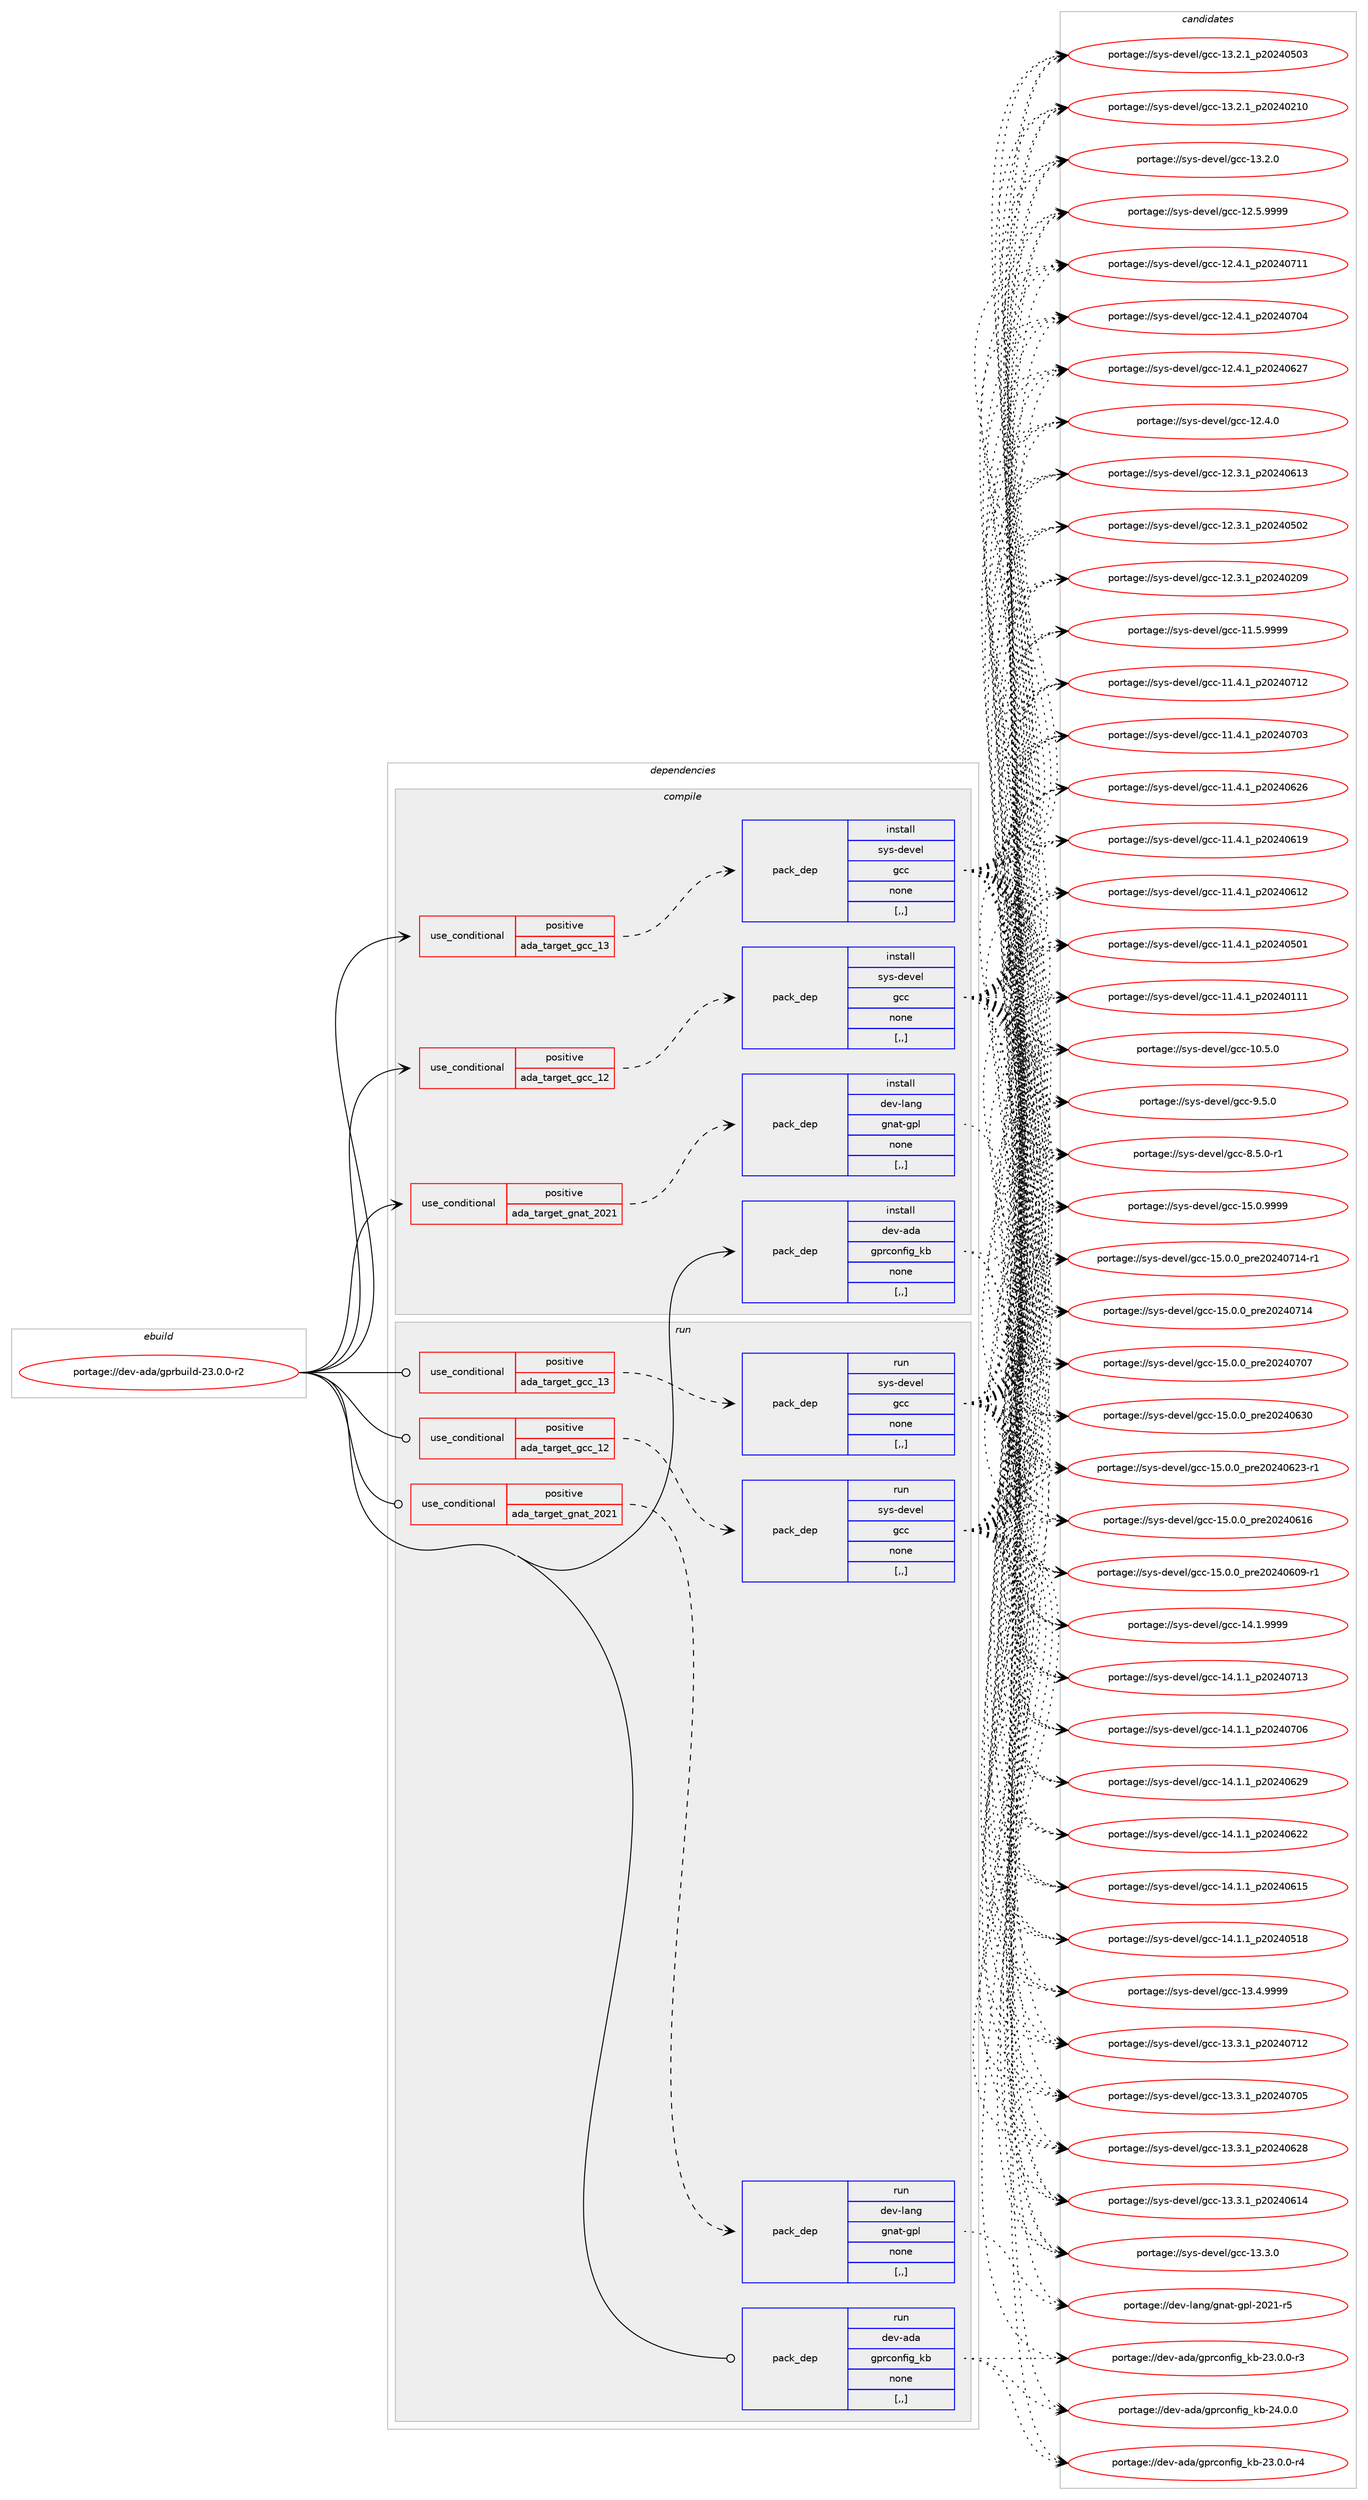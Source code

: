 digraph prolog {

# *************
# Graph options
# *************

newrank=true;
concentrate=true;
compound=true;
graph [rankdir=LR,fontname=Helvetica,fontsize=10,ranksep=1.5];#, ranksep=2.5, nodesep=0.2];
edge  [arrowhead=vee];
node  [fontname=Helvetica,fontsize=10];

# **********
# The ebuild
# **********

subgraph cluster_leftcol {
color=gray;
rank=same;
label=<<i>ebuild</i>>;
id [label="portage://dev-ada/gprbuild-23.0.0-r2", color=red, width=4, href="../dev-ada/gprbuild-23.0.0-r2.svg"];
}

# ****************
# The dependencies
# ****************

subgraph cluster_midcol {
color=gray;
label=<<i>dependencies</i>>;
subgraph cluster_compile {
fillcolor="#eeeeee";
style=filled;
label=<<i>compile</i>>;
subgraph cond16494 {
dependency63566 [label=<<TABLE BORDER="0" CELLBORDER="1" CELLSPACING="0" CELLPADDING="4"><TR><TD ROWSPAN="3" CELLPADDING="10">use_conditional</TD></TR><TR><TD>positive</TD></TR><TR><TD>ada_target_gcc_12</TD></TR></TABLE>>, shape=none, color=red];
subgraph pack46166 {
dependency63567 [label=<<TABLE BORDER="0" CELLBORDER="1" CELLSPACING="0" CELLPADDING="4" WIDTH="220"><TR><TD ROWSPAN="6" CELLPADDING="30">pack_dep</TD></TR><TR><TD WIDTH="110">install</TD></TR><TR><TD>sys-devel</TD></TR><TR><TD>gcc</TD></TR><TR><TD>none</TD></TR><TR><TD>[,,]</TD></TR></TABLE>>, shape=none, color=blue];
}
dependency63566:e -> dependency63567:w [weight=20,style="dashed",arrowhead="vee"];
}
id:e -> dependency63566:w [weight=20,style="solid",arrowhead="vee"];
subgraph cond16495 {
dependency63568 [label=<<TABLE BORDER="0" CELLBORDER="1" CELLSPACING="0" CELLPADDING="4"><TR><TD ROWSPAN="3" CELLPADDING="10">use_conditional</TD></TR><TR><TD>positive</TD></TR><TR><TD>ada_target_gcc_13</TD></TR></TABLE>>, shape=none, color=red];
subgraph pack46167 {
dependency63569 [label=<<TABLE BORDER="0" CELLBORDER="1" CELLSPACING="0" CELLPADDING="4" WIDTH="220"><TR><TD ROWSPAN="6" CELLPADDING="30">pack_dep</TD></TR><TR><TD WIDTH="110">install</TD></TR><TR><TD>sys-devel</TD></TR><TR><TD>gcc</TD></TR><TR><TD>none</TD></TR><TR><TD>[,,]</TD></TR></TABLE>>, shape=none, color=blue];
}
dependency63568:e -> dependency63569:w [weight=20,style="dashed",arrowhead="vee"];
}
id:e -> dependency63568:w [weight=20,style="solid",arrowhead="vee"];
subgraph cond16496 {
dependency63570 [label=<<TABLE BORDER="0" CELLBORDER="1" CELLSPACING="0" CELLPADDING="4"><TR><TD ROWSPAN="3" CELLPADDING="10">use_conditional</TD></TR><TR><TD>positive</TD></TR><TR><TD>ada_target_gnat_2021</TD></TR></TABLE>>, shape=none, color=red];
subgraph pack46168 {
dependency63571 [label=<<TABLE BORDER="0" CELLBORDER="1" CELLSPACING="0" CELLPADDING="4" WIDTH="220"><TR><TD ROWSPAN="6" CELLPADDING="30">pack_dep</TD></TR><TR><TD WIDTH="110">install</TD></TR><TR><TD>dev-lang</TD></TR><TR><TD>gnat-gpl</TD></TR><TR><TD>none</TD></TR><TR><TD>[,,]</TD></TR></TABLE>>, shape=none, color=blue];
}
dependency63570:e -> dependency63571:w [weight=20,style="dashed",arrowhead="vee"];
}
id:e -> dependency63570:w [weight=20,style="solid",arrowhead="vee"];
subgraph pack46169 {
dependency63572 [label=<<TABLE BORDER="0" CELLBORDER="1" CELLSPACING="0" CELLPADDING="4" WIDTH="220"><TR><TD ROWSPAN="6" CELLPADDING="30">pack_dep</TD></TR><TR><TD WIDTH="110">install</TD></TR><TR><TD>dev-ada</TD></TR><TR><TD>gprconfig_kb</TD></TR><TR><TD>none</TD></TR><TR><TD>[,,]</TD></TR></TABLE>>, shape=none, color=blue];
}
id:e -> dependency63572:w [weight=20,style="solid",arrowhead="vee"];
}
subgraph cluster_compileandrun {
fillcolor="#eeeeee";
style=filled;
label=<<i>compile and run</i>>;
}
subgraph cluster_run {
fillcolor="#eeeeee";
style=filled;
label=<<i>run</i>>;
subgraph cond16497 {
dependency63573 [label=<<TABLE BORDER="0" CELLBORDER="1" CELLSPACING="0" CELLPADDING="4"><TR><TD ROWSPAN="3" CELLPADDING="10">use_conditional</TD></TR><TR><TD>positive</TD></TR><TR><TD>ada_target_gcc_12</TD></TR></TABLE>>, shape=none, color=red];
subgraph pack46170 {
dependency63574 [label=<<TABLE BORDER="0" CELLBORDER="1" CELLSPACING="0" CELLPADDING="4" WIDTH="220"><TR><TD ROWSPAN="6" CELLPADDING="30">pack_dep</TD></TR><TR><TD WIDTH="110">run</TD></TR><TR><TD>sys-devel</TD></TR><TR><TD>gcc</TD></TR><TR><TD>none</TD></TR><TR><TD>[,,]</TD></TR></TABLE>>, shape=none, color=blue];
}
dependency63573:e -> dependency63574:w [weight=20,style="dashed",arrowhead="vee"];
}
id:e -> dependency63573:w [weight=20,style="solid",arrowhead="odot"];
subgraph cond16498 {
dependency63575 [label=<<TABLE BORDER="0" CELLBORDER="1" CELLSPACING="0" CELLPADDING="4"><TR><TD ROWSPAN="3" CELLPADDING="10">use_conditional</TD></TR><TR><TD>positive</TD></TR><TR><TD>ada_target_gcc_13</TD></TR></TABLE>>, shape=none, color=red];
subgraph pack46171 {
dependency63576 [label=<<TABLE BORDER="0" CELLBORDER="1" CELLSPACING="0" CELLPADDING="4" WIDTH="220"><TR><TD ROWSPAN="6" CELLPADDING="30">pack_dep</TD></TR><TR><TD WIDTH="110">run</TD></TR><TR><TD>sys-devel</TD></TR><TR><TD>gcc</TD></TR><TR><TD>none</TD></TR><TR><TD>[,,]</TD></TR></TABLE>>, shape=none, color=blue];
}
dependency63575:e -> dependency63576:w [weight=20,style="dashed",arrowhead="vee"];
}
id:e -> dependency63575:w [weight=20,style="solid",arrowhead="odot"];
subgraph cond16499 {
dependency63577 [label=<<TABLE BORDER="0" CELLBORDER="1" CELLSPACING="0" CELLPADDING="4"><TR><TD ROWSPAN="3" CELLPADDING="10">use_conditional</TD></TR><TR><TD>positive</TD></TR><TR><TD>ada_target_gnat_2021</TD></TR></TABLE>>, shape=none, color=red];
subgraph pack46172 {
dependency63578 [label=<<TABLE BORDER="0" CELLBORDER="1" CELLSPACING="0" CELLPADDING="4" WIDTH="220"><TR><TD ROWSPAN="6" CELLPADDING="30">pack_dep</TD></TR><TR><TD WIDTH="110">run</TD></TR><TR><TD>dev-lang</TD></TR><TR><TD>gnat-gpl</TD></TR><TR><TD>none</TD></TR><TR><TD>[,,]</TD></TR></TABLE>>, shape=none, color=blue];
}
dependency63577:e -> dependency63578:w [weight=20,style="dashed",arrowhead="vee"];
}
id:e -> dependency63577:w [weight=20,style="solid",arrowhead="odot"];
subgraph pack46173 {
dependency63579 [label=<<TABLE BORDER="0" CELLBORDER="1" CELLSPACING="0" CELLPADDING="4" WIDTH="220"><TR><TD ROWSPAN="6" CELLPADDING="30">pack_dep</TD></TR><TR><TD WIDTH="110">run</TD></TR><TR><TD>dev-ada</TD></TR><TR><TD>gprconfig_kb</TD></TR><TR><TD>none</TD></TR><TR><TD>[,,]</TD></TR></TABLE>>, shape=none, color=blue];
}
id:e -> dependency63579:w [weight=20,style="solid",arrowhead="odot"];
}
}

# **************
# The candidates
# **************

subgraph cluster_choices {
rank=same;
color=gray;
label=<<i>candidates</i>>;

subgraph choice46166 {
color=black;
nodesep=1;
choice1151211154510010111810110847103999945495346484657575757 [label="portage://sys-devel/gcc-15.0.9999", color=red, width=4,href="../sys-devel/gcc-15.0.9999.svg"];
choice11512111545100101118101108471039999454953464846489511211410150485052485549524511449 [label="portage://sys-devel/gcc-15.0.0_pre20240714-r1", color=red, width=4,href="../sys-devel/gcc-15.0.0_pre20240714-r1.svg"];
choice1151211154510010111810110847103999945495346484648951121141015048505248554952 [label="portage://sys-devel/gcc-15.0.0_pre20240714", color=red, width=4,href="../sys-devel/gcc-15.0.0_pre20240714.svg"];
choice1151211154510010111810110847103999945495346484648951121141015048505248554855 [label="portage://sys-devel/gcc-15.0.0_pre20240707", color=red, width=4,href="../sys-devel/gcc-15.0.0_pre20240707.svg"];
choice1151211154510010111810110847103999945495346484648951121141015048505248545148 [label="portage://sys-devel/gcc-15.0.0_pre20240630", color=red, width=4,href="../sys-devel/gcc-15.0.0_pre20240630.svg"];
choice11512111545100101118101108471039999454953464846489511211410150485052485450514511449 [label="portage://sys-devel/gcc-15.0.0_pre20240623-r1", color=red, width=4,href="../sys-devel/gcc-15.0.0_pre20240623-r1.svg"];
choice1151211154510010111810110847103999945495346484648951121141015048505248544954 [label="portage://sys-devel/gcc-15.0.0_pre20240616", color=red, width=4,href="../sys-devel/gcc-15.0.0_pre20240616.svg"];
choice11512111545100101118101108471039999454953464846489511211410150485052485448574511449 [label="portage://sys-devel/gcc-15.0.0_pre20240609-r1", color=red, width=4,href="../sys-devel/gcc-15.0.0_pre20240609-r1.svg"];
choice1151211154510010111810110847103999945495246494657575757 [label="portage://sys-devel/gcc-14.1.9999", color=red, width=4,href="../sys-devel/gcc-14.1.9999.svg"];
choice1151211154510010111810110847103999945495246494649951125048505248554951 [label="portage://sys-devel/gcc-14.1.1_p20240713", color=red, width=4,href="../sys-devel/gcc-14.1.1_p20240713.svg"];
choice1151211154510010111810110847103999945495246494649951125048505248554854 [label="portage://sys-devel/gcc-14.1.1_p20240706", color=red, width=4,href="../sys-devel/gcc-14.1.1_p20240706.svg"];
choice1151211154510010111810110847103999945495246494649951125048505248545057 [label="portage://sys-devel/gcc-14.1.1_p20240629", color=red, width=4,href="../sys-devel/gcc-14.1.1_p20240629.svg"];
choice1151211154510010111810110847103999945495246494649951125048505248545050 [label="portage://sys-devel/gcc-14.1.1_p20240622", color=red, width=4,href="../sys-devel/gcc-14.1.1_p20240622.svg"];
choice1151211154510010111810110847103999945495246494649951125048505248544953 [label="portage://sys-devel/gcc-14.1.1_p20240615", color=red, width=4,href="../sys-devel/gcc-14.1.1_p20240615.svg"];
choice1151211154510010111810110847103999945495246494649951125048505248534956 [label="portage://sys-devel/gcc-14.1.1_p20240518", color=red, width=4,href="../sys-devel/gcc-14.1.1_p20240518.svg"];
choice1151211154510010111810110847103999945495146524657575757 [label="portage://sys-devel/gcc-13.4.9999", color=red, width=4,href="../sys-devel/gcc-13.4.9999.svg"];
choice1151211154510010111810110847103999945495146514649951125048505248554950 [label="portage://sys-devel/gcc-13.3.1_p20240712", color=red, width=4,href="../sys-devel/gcc-13.3.1_p20240712.svg"];
choice1151211154510010111810110847103999945495146514649951125048505248554853 [label="portage://sys-devel/gcc-13.3.1_p20240705", color=red, width=4,href="../sys-devel/gcc-13.3.1_p20240705.svg"];
choice1151211154510010111810110847103999945495146514649951125048505248545056 [label="portage://sys-devel/gcc-13.3.1_p20240628", color=red, width=4,href="../sys-devel/gcc-13.3.1_p20240628.svg"];
choice1151211154510010111810110847103999945495146514649951125048505248544952 [label="portage://sys-devel/gcc-13.3.1_p20240614", color=red, width=4,href="../sys-devel/gcc-13.3.1_p20240614.svg"];
choice1151211154510010111810110847103999945495146514648 [label="portage://sys-devel/gcc-13.3.0", color=red, width=4,href="../sys-devel/gcc-13.3.0.svg"];
choice1151211154510010111810110847103999945495146504649951125048505248534851 [label="portage://sys-devel/gcc-13.2.1_p20240503", color=red, width=4,href="../sys-devel/gcc-13.2.1_p20240503.svg"];
choice1151211154510010111810110847103999945495146504649951125048505248504948 [label="portage://sys-devel/gcc-13.2.1_p20240210", color=red, width=4,href="../sys-devel/gcc-13.2.1_p20240210.svg"];
choice1151211154510010111810110847103999945495146504648 [label="portage://sys-devel/gcc-13.2.0", color=red, width=4,href="../sys-devel/gcc-13.2.0.svg"];
choice1151211154510010111810110847103999945495046534657575757 [label="portage://sys-devel/gcc-12.5.9999", color=red, width=4,href="../sys-devel/gcc-12.5.9999.svg"];
choice1151211154510010111810110847103999945495046524649951125048505248554949 [label="portage://sys-devel/gcc-12.4.1_p20240711", color=red, width=4,href="../sys-devel/gcc-12.4.1_p20240711.svg"];
choice1151211154510010111810110847103999945495046524649951125048505248554852 [label="portage://sys-devel/gcc-12.4.1_p20240704", color=red, width=4,href="../sys-devel/gcc-12.4.1_p20240704.svg"];
choice1151211154510010111810110847103999945495046524649951125048505248545055 [label="portage://sys-devel/gcc-12.4.1_p20240627", color=red, width=4,href="../sys-devel/gcc-12.4.1_p20240627.svg"];
choice1151211154510010111810110847103999945495046524648 [label="portage://sys-devel/gcc-12.4.0", color=red, width=4,href="../sys-devel/gcc-12.4.0.svg"];
choice1151211154510010111810110847103999945495046514649951125048505248544951 [label="portage://sys-devel/gcc-12.3.1_p20240613", color=red, width=4,href="../sys-devel/gcc-12.3.1_p20240613.svg"];
choice1151211154510010111810110847103999945495046514649951125048505248534850 [label="portage://sys-devel/gcc-12.3.1_p20240502", color=red, width=4,href="../sys-devel/gcc-12.3.1_p20240502.svg"];
choice1151211154510010111810110847103999945495046514649951125048505248504857 [label="portage://sys-devel/gcc-12.3.1_p20240209", color=red, width=4,href="../sys-devel/gcc-12.3.1_p20240209.svg"];
choice1151211154510010111810110847103999945494946534657575757 [label="portage://sys-devel/gcc-11.5.9999", color=red, width=4,href="../sys-devel/gcc-11.5.9999.svg"];
choice1151211154510010111810110847103999945494946524649951125048505248554950 [label="portage://sys-devel/gcc-11.4.1_p20240712", color=red, width=4,href="../sys-devel/gcc-11.4.1_p20240712.svg"];
choice1151211154510010111810110847103999945494946524649951125048505248554851 [label="portage://sys-devel/gcc-11.4.1_p20240703", color=red, width=4,href="../sys-devel/gcc-11.4.1_p20240703.svg"];
choice1151211154510010111810110847103999945494946524649951125048505248545054 [label="portage://sys-devel/gcc-11.4.1_p20240626", color=red, width=4,href="../sys-devel/gcc-11.4.1_p20240626.svg"];
choice1151211154510010111810110847103999945494946524649951125048505248544957 [label="portage://sys-devel/gcc-11.4.1_p20240619", color=red, width=4,href="../sys-devel/gcc-11.4.1_p20240619.svg"];
choice1151211154510010111810110847103999945494946524649951125048505248544950 [label="portage://sys-devel/gcc-11.4.1_p20240612", color=red, width=4,href="../sys-devel/gcc-11.4.1_p20240612.svg"];
choice1151211154510010111810110847103999945494946524649951125048505248534849 [label="portage://sys-devel/gcc-11.4.1_p20240501", color=red, width=4,href="../sys-devel/gcc-11.4.1_p20240501.svg"];
choice1151211154510010111810110847103999945494946524649951125048505248494949 [label="portage://sys-devel/gcc-11.4.1_p20240111", color=red, width=4,href="../sys-devel/gcc-11.4.1_p20240111.svg"];
choice1151211154510010111810110847103999945494846534648 [label="portage://sys-devel/gcc-10.5.0", color=red, width=4,href="../sys-devel/gcc-10.5.0.svg"];
choice11512111545100101118101108471039999455746534648 [label="portage://sys-devel/gcc-9.5.0", color=red, width=4,href="../sys-devel/gcc-9.5.0.svg"];
choice115121115451001011181011084710399994556465346484511449 [label="portage://sys-devel/gcc-8.5.0-r1", color=red, width=4,href="../sys-devel/gcc-8.5.0-r1.svg"];
dependency63567:e -> choice1151211154510010111810110847103999945495346484657575757:w [style=dotted,weight="100"];
dependency63567:e -> choice11512111545100101118101108471039999454953464846489511211410150485052485549524511449:w [style=dotted,weight="100"];
dependency63567:e -> choice1151211154510010111810110847103999945495346484648951121141015048505248554952:w [style=dotted,weight="100"];
dependency63567:e -> choice1151211154510010111810110847103999945495346484648951121141015048505248554855:w [style=dotted,weight="100"];
dependency63567:e -> choice1151211154510010111810110847103999945495346484648951121141015048505248545148:w [style=dotted,weight="100"];
dependency63567:e -> choice11512111545100101118101108471039999454953464846489511211410150485052485450514511449:w [style=dotted,weight="100"];
dependency63567:e -> choice1151211154510010111810110847103999945495346484648951121141015048505248544954:w [style=dotted,weight="100"];
dependency63567:e -> choice11512111545100101118101108471039999454953464846489511211410150485052485448574511449:w [style=dotted,weight="100"];
dependency63567:e -> choice1151211154510010111810110847103999945495246494657575757:w [style=dotted,weight="100"];
dependency63567:e -> choice1151211154510010111810110847103999945495246494649951125048505248554951:w [style=dotted,weight="100"];
dependency63567:e -> choice1151211154510010111810110847103999945495246494649951125048505248554854:w [style=dotted,weight="100"];
dependency63567:e -> choice1151211154510010111810110847103999945495246494649951125048505248545057:w [style=dotted,weight="100"];
dependency63567:e -> choice1151211154510010111810110847103999945495246494649951125048505248545050:w [style=dotted,weight="100"];
dependency63567:e -> choice1151211154510010111810110847103999945495246494649951125048505248544953:w [style=dotted,weight="100"];
dependency63567:e -> choice1151211154510010111810110847103999945495246494649951125048505248534956:w [style=dotted,weight="100"];
dependency63567:e -> choice1151211154510010111810110847103999945495146524657575757:w [style=dotted,weight="100"];
dependency63567:e -> choice1151211154510010111810110847103999945495146514649951125048505248554950:w [style=dotted,weight="100"];
dependency63567:e -> choice1151211154510010111810110847103999945495146514649951125048505248554853:w [style=dotted,weight="100"];
dependency63567:e -> choice1151211154510010111810110847103999945495146514649951125048505248545056:w [style=dotted,weight="100"];
dependency63567:e -> choice1151211154510010111810110847103999945495146514649951125048505248544952:w [style=dotted,weight="100"];
dependency63567:e -> choice1151211154510010111810110847103999945495146514648:w [style=dotted,weight="100"];
dependency63567:e -> choice1151211154510010111810110847103999945495146504649951125048505248534851:w [style=dotted,weight="100"];
dependency63567:e -> choice1151211154510010111810110847103999945495146504649951125048505248504948:w [style=dotted,weight="100"];
dependency63567:e -> choice1151211154510010111810110847103999945495146504648:w [style=dotted,weight="100"];
dependency63567:e -> choice1151211154510010111810110847103999945495046534657575757:w [style=dotted,weight="100"];
dependency63567:e -> choice1151211154510010111810110847103999945495046524649951125048505248554949:w [style=dotted,weight="100"];
dependency63567:e -> choice1151211154510010111810110847103999945495046524649951125048505248554852:w [style=dotted,weight="100"];
dependency63567:e -> choice1151211154510010111810110847103999945495046524649951125048505248545055:w [style=dotted,weight="100"];
dependency63567:e -> choice1151211154510010111810110847103999945495046524648:w [style=dotted,weight="100"];
dependency63567:e -> choice1151211154510010111810110847103999945495046514649951125048505248544951:w [style=dotted,weight="100"];
dependency63567:e -> choice1151211154510010111810110847103999945495046514649951125048505248534850:w [style=dotted,weight="100"];
dependency63567:e -> choice1151211154510010111810110847103999945495046514649951125048505248504857:w [style=dotted,weight="100"];
dependency63567:e -> choice1151211154510010111810110847103999945494946534657575757:w [style=dotted,weight="100"];
dependency63567:e -> choice1151211154510010111810110847103999945494946524649951125048505248554950:w [style=dotted,weight="100"];
dependency63567:e -> choice1151211154510010111810110847103999945494946524649951125048505248554851:w [style=dotted,weight="100"];
dependency63567:e -> choice1151211154510010111810110847103999945494946524649951125048505248545054:w [style=dotted,weight="100"];
dependency63567:e -> choice1151211154510010111810110847103999945494946524649951125048505248544957:w [style=dotted,weight="100"];
dependency63567:e -> choice1151211154510010111810110847103999945494946524649951125048505248544950:w [style=dotted,weight="100"];
dependency63567:e -> choice1151211154510010111810110847103999945494946524649951125048505248534849:w [style=dotted,weight="100"];
dependency63567:e -> choice1151211154510010111810110847103999945494946524649951125048505248494949:w [style=dotted,weight="100"];
dependency63567:e -> choice1151211154510010111810110847103999945494846534648:w [style=dotted,weight="100"];
dependency63567:e -> choice11512111545100101118101108471039999455746534648:w [style=dotted,weight="100"];
dependency63567:e -> choice115121115451001011181011084710399994556465346484511449:w [style=dotted,weight="100"];
}
subgraph choice46167 {
color=black;
nodesep=1;
choice1151211154510010111810110847103999945495346484657575757 [label="portage://sys-devel/gcc-15.0.9999", color=red, width=4,href="../sys-devel/gcc-15.0.9999.svg"];
choice11512111545100101118101108471039999454953464846489511211410150485052485549524511449 [label="portage://sys-devel/gcc-15.0.0_pre20240714-r1", color=red, width=4,href="../sys-devel/gcc-15.0.0_pre20240714-r1.svg"];
choice1151211154510010111810110847103999945495346484648951121141015048505248554952 [label="portage://sys-devel/gcc-15.0.0_pre20240714", color=red, width=4,href="../sys-devel/gcc-15.0.0_pre20240714.svg"];
choice1151211154510010111810110847103999945495346484648951121141015048505248554855 [label="portage://sys-devel/gcc-15.0.0_pre20240707", color=red, width=4,href="../sys-devel/gcc-15.0.0_pre20240707.svg"];
choice1151211154510010111810110847103999945495346484648951121141015048505248545148 [label="portage://sys-devel/gcc-15.0.0_pre20240630", color=red, width=4,href="../sys-devel/gcc-15.0.0_pre20240630.svg"];
choice11512111545100101118101108471039999454953464846489511211410150485052485450514511449 [label="portage://sys-devel/gcc-15.0.0_pre20240623-r1", color=red, width=4,href="../sys-devel/gcc-15.0.0_pre20240623-r1.svg"];
choice1151211154510010111810110847103999945495346484648951121141015048505248544954 [label="portage://sys-devel/gcc-15.0.0_pre20240616", color=red, width=4,href="../sys-devel/gcc-15.0.0_pre20240616.svg"];
choice11512111545100101118101108471039999454953464846489511211410150485052485448574511449 [label="portage://sys-devel/gcc-15.0.0_pre20240609-r1", color=red, width=4,href="../sys-devel/gcc-15.0.0_pre20240609-r1.svg"];
choice1151211154510010111810110847103999945495246494657575757 [label="portage://sys-devel/gcc-14.1.9999", color=red, width=4,href="../sys-devel/gcc-14.1.9999.svg"];
choice1151211154510010111810110847103999945495246494649951125048505248554951 [label="portage://sys-devel/gcc-14.1.1_p20240713", color=red, width=4,href="../sys-devel/gcc-14.1.1_p20240713.svg"];
choice1151211154510010111810110847103999945495246494649951125048505248554854 [label="portage://sys-devel/gcc-14.1.1_p20240706", color=red, width=4,href="../sys-devel/gcc-14.1.1_p20240706.svg"];
choice1151211154510010111810110847103999945495246494649951125048505248545057 [label="portage://sys-devel/gcc-14.1.1_p20240629", color=red, width=4,href="../sys-devel/gcc-14.1.1_p20240629.svg"];
choice1151211154510010111810110847103999945495246494649951125048505248545050 [label="portage://sys-devel/gcc-14.1.1_p20240622", color=red, width=4,href="../sys-devel/gcc-14.1.1_p20240622.svg"];
choice1151211154510010111810110847103999945495246494649951125048505248544953 [label="portage://sys-devel/gcc-14.1.1_p20240615", color=red, width=4,href="../sys-devel/gcc-14.1.1_p20240615.svg"];
choice1151211154510010111810110847103999945495246494649951125048505248534956 [label="portage://sys-devel/gcc-14.1.1_p20240518", color=red, width=4,href="../sys-devel/gcc-14.1.1_p20240518.svg"];
choice1151211154510010111810110847103999945495146524657575757 [label="portage://sys-devel/gcc-13.4.9999", color=red, width=4,href="../sys-devel/gcc-13.4.9999.svg"];
choice1151211154510010111810110847103999945495146514649951125048505248554950 [label="portage://sys-devel/gcc-13.3.1_p20240712", color=red, width=4,href="../sys-devel/gcc-13.3.1_p20240712.svg"];
choice1151211154510010111810110847103999945495146514649951125048505248554853 [label="portage://sys-devel/gcc-13.3.1_p20240705", color=red, width=4,href="../sys-devel/gcc-13.3.1_p20240705.svg"];
choice1151211154510010111810110847103999945495146514649951125048505248545056 [label="portage://sys-devel/gcc-13.3.1_p20240628", color=red, width=4,href="../sys-devel/gcc-13.3.1_p20240628.svg"];
choice1151211154510010111810110847103999945495146514649951125048505248544952 [label="portage://sys-devel/gcc-13.3.1_p20240614", color=red, width=4,href="../sys-devel/gcc-13.3.1_p20240614.svg"];
choice1151211154510010111810110847103999945495146514648 [label="portage://sys-devel/gcc-13.3.0", color=red, width=4,href="../sys-devel/gcc-13.3.0.svg"];
choice1151211154510010111810110847103999945495146504649951125048505248534851 [label="portage://sys-devel/gcc-13.2.1_p20240503", color=red, width=4,href="../sys-devel/gcc-13.2.1_p20240503.svg"];
choice1151211154510010111810110847103999945495146504649951125048505248504948 [label="portage://sys-devel/gcc-13.2.1_p20240210", color=red, width=4,href="../sys-devel/gcc-13.2.1_p20240210.svg"];
choice1151211154510010111810110847103999945495146504648 [label="portage://sys-devel/gcc-13.2.0", color=red, width=4,href="../sys-devel/gcc-13.2.0.svg"];
choice1151211154510010111810110847103999945495046534657575757 [label="portage://sys-devel/gcc-12.5.9999", color=red, width=4,href="../sys-devel/gcc-12.5.9999.svg"];
choice1151211154510010111810110847103999945495046524649951125048505248554949 [label="portage://sys-devel/gcc-12.4.1_p20240711", color=red, width=4,href="../sys-devel/gcc-12.4.1_p20240711.svg"];
choice1151211154510010111810110847103999945495046524649951125048505248554852 [label="portage://sys-devel/gcc-12.4.1_p20240704", color=red, width=4,href="../sys-devel/gcc-12.4.1_p20240704.svg"];
choice1151211154510010111810110847103999945495046524649951125048505248545055 [label="portage://sys-devel/gcc-12.4.1_p20240627", color=red, width=4,href="../sys-devel/gcc-12.4.1_p20240627.svg"];
choice1151211154510010111810110847103999945495046524648 [label="portage://sys-devel/gcc-12.4.0", color=red, width=4,href="../sys-devel/gcc-12.4.0.svg"];
choice1151211154510010111810110847103999945495046514649951125048505248544951 [label="portage://sys-devel/gcc-12.3.1_p20240613", color=red, width=4,href="../sys-devel/gcc-12.3.1_p20240613.svg"];
choice1151211154510010111810110847103999945495046514649951125048505248534850 [label="portage://sys-devel/gcc-12.3.1_p20240502", color=red, width=4,href="../sys-devel/gcc-12.3.1_p20240502.svg"];
choice1151211154510010111810110847103999945495046514649951125048505248504857 [label="portage://sys-devel/gcc-12.3.1_p20240209", color=red, width=4,href="../sys-devel/gcc-12.3.1_p20240209.svg"];
choice1151211154510010111810110847103999945494946534657575757 [label="portage://sys-devel/gcc-11.5.9999", color=red, width=4,href="../sys-devel/gcc-11.5.9999.svg"];
choice1151211154510010111810110847103999945494946524649951125048505248554950 [label="portage://sys-devel/gcc-11.4.1_p20240712", color=red, width=4,href="../sys-devel/gcc-11.4.1_p20240712.svg"];
choice1151211154510010111810110847103999945494946524649951125048505248554851 [label="portage://sys-devel/gcc-11.4.1_p20240703", color=red, width=4,href="../sys-devel/gcc-11.4.1_p20240703.svg"];
choice1151211154510010111810110847103999945494946524649951125048505248545054 [label="portage://sys-devel/gcc-11.4.1_p20240626", color=red, width=4,href="../sys-devel/gcc-11.4.1_p20240626.svg"];
choice1151211154510010111810110847103999945494946524649951125048505248544957 [label="portage://sys-devel/gcc-11.4.1_p20240619", color=red, width=4,href="../sys-devel/gcc-11.4.1_p20240619.svg"];
choice1151211154510010111810110847103999945494946524649951125048505248544950 [label="portage://sys-devel/gcc-11.4.1_p20240612", color=red, width=4,href="../sys-devel/gcc-11.4.1_p20240612.svg"];
choice1151211154510010111810110847103999945494946524649951125048505248534849 [label="portage://sys-devel/gcc-11.4.1_p20240501", color=red, width=4,href="../sys-devel/gcc-11.4.1_p20240501.svg"];
choice1151211154510010111810110847103999945494946524649951125048505248494949 [label="portage://sys-devel/gcc-11.4.1_p20240111", color=red, width=4,href="../sys-devel/gcc-11.4.1_p20240111.svg"];
choice1151211154510010111810110847103999945494846534648 [label="portage://sys-devel/gcc-10.5.0", color=red, width=4,href="../sys-devel/gcc-10.5.0.svg"];
choice11512111545100101118101108471039999455746534648 [label="portage://sys-devel/gcc-9.5.0", color=red, width=4,href="../sys-devel/gcc-9.5.0.svg"];
choice115121115451001011181011084710399994556465346484511449 [label="portage://sys-devel/gcc-8.5.0-r1", color=red, width=4,href="../sys-devel/gcc-8.5.0-r1.svg"];
dependency63569:e -> choice1151211154510010111810110847103999945495346484657575757:w [style=dotted,weight="100"];
dependency63569:e -> choice11512111545100101118101108471039999454953464846489511211410150485052485549524511449:w [style=dotted,weight="100"];
dependency63569:e -> choice1151211154510010111810110847103999945495346484648951121141015048505248554952:w [style=dotted,weight="100"];
dependency63569:e -> choice1151211154510010111810110847103999945495346484648951121141015048505248554855:w [style=dotted,weight="100"];
dependency63569:e -> choice1151211154510010111810110847103999945495346484648951121141015048505248545148:w [style=dotted,weight="100"];
dependency63569:e -> choice11512111545100101118101108471039999454953464846489511211410150485052485450514511449:w [style=dotted,weight="100"];
dependency63569:e -> choice1151211154510010111810110847103999945495346484648951121141015048505248544954:w [style=dotted,weight="100"];
dependency63569:e -> choice11512111545100101118101108471039999454953464846489511211410150485052485448574511449:w [style=dotted,weight="100"];
dependency63569:e -> choice1151211154510010111810110847103999945495246494657575757:w [style=dotted,weight="100"];
dependency63569:e -> choice1151211154510010111810110847103999945495246494649951125048505248554951:w [style=dotted,weight="100"];
dependency63569:e -> choice1151211154510010111810110847103999945495246494649951125048505248554854:w [style=dotted,weight="100"];
dependency63569:e -> choice1151211154510010111810110847103999945495246494649951125048505248545057:w [style=dotted,weight="100"];
dependency63569:e -> choice1151211154510010111810110847103999945495246494649951125048505248545050:w [style=dotted,weight="100"];
dependency63569:e -> choice1151211154510010111810110847103999945495246494649951125048505248544953:w [style=dotted,weight="100"];
dependency63569:e -> choice1151211154510010111810110847103999945495246494649951125048505248534956:w [style=dotted,weight="100"];
dependency63569:e -> choice1151211154510010111810110847103999945495146524657575757:w [style=dotted,weight="100"];
dependency63569:e -> choice1151211154510010111810110847103999945495146514649951125048505248554950:w [style=dotted,weight="100"];
dependency63569:e -> choice1151211154510010111810110847103999945495146514649951125048505248554853:w [style=dotted,weight="100"];
dependency63569:e -> choice1151211154510010111810110847103999945495146514649951125048505248545056:w [style=dotted,weight="100"];
dependency63569:e -> choice1151211154510010111810110847103999945495146514649951125048505248544952:w [style=dotted,weight="100"];
dependency63569:e -> choice1151211154510010111810110847103999945495146514648:w [style=dotted,weight="100"];
dependency63569:e -> choice1151211154510010111810110847103999945495146504649951125048505248534851:w [style=dotted,weight="100"];
dependency63569:e -> choice1151211154510010111810110847103999945495146504649951125048505248504948:w [style=dotted,weight="100"];
dependency63569:e -> choice1151211154510010111810110847103999945495146504648:w [style=dotted,weight="100"];
dependency63569:e -> choice1151211154510010111810110847103999945495046534657575757:w [style=dotted,weight="100"];
dependency63569:e -> choice1151211154510010111810110847103999945495046524649951125048505248554949:w [style=dotted,weight="100"];
dependency63569:e -> choice1151211154510010111810110847103999945495046524649951125048505248554852:w [style=dotted,weight="100"];
dependency63569:e -> choice1151211154510010111810110847103999945495046524649951125048505248545055:w [style=dotted,weight="100"];
dependency63569:e -> choice1151211154510010111810110847103999945495046524648:w [style=dotted,weight="100"];
dependency63569:e -> choice1151211154510010111810110847103999945495046514649951125048505248544951:w [style=dotted,weight="100"];
dependency63569:e -> choice1151211154510010111810110847103999945495046514649951125048505248534850:w [style=dotted,weight="100"];
dependency63569:e -> choice1151211154510010111810110847103999945495046514649951125048505248504857:w [style=dotted,weight="100"];
dependency63569:e -> choice1151211154510010111810110847103999945494946534657575757:w [style=dotted,weight="100"];
dependency63569:e -> choice1151211154510010111810110847103999945494946524649951125048505248554950:w [style=dotted,weight="100"];
dependency63569:e -> choice1151211154510010111810110847103999945494946524649951125048505248554851:w [style=dotted,weight="100"];
dependency63569:e -> choice1151211154510010111810110847103999945494946524649951125048505248545054:w [style=dotted,weight="100"];
dependency63569:e -> choice1151211154510010111810110847103999945494946524649951125048505248544957:w [style=dotted,weight="100"];
dependency63569:e -> choice1151211154510010111810110847103999945494946524649951125048505248544950:w [style=dotted,weight="100"];
dependency63569:e -> choice1151211154510010111810110847103999945494946524649951125048505248534849:w [style=dotted,weight="100"];
dependency63569:e -> choice1151211154510010111810110847103999945494946524649951125048505248494949:w [style=dotted,weight="100"];
dependency63569:e -> choice1151211154510010111810110847103999945494846534648:w [style=dotted,weight="100"];
dependency63569:e -> choice11512111545100101118101108471039999455746534648:w [style=dotted,weight="100"];
dependency63569:e -> choice115121115451001011181011084710399994556465346484511449:w [style=dotted,weight="100"];
}
subgraph choice46168 {
color=black;
nodesep=1;
choice100101118451089711010347103110971164510311210845504850494511453 [label="portage://dev-lang/gnat-gpl-2021-r5", color=red, width=4,href="../dev-lang/gnat-gpl-2021-r5.svg"];
dependency63571:e -> choice100101118451089711010347103110971164510311210845504850494511453:w [style=dotted,weight="100"];
}
subgraph choice46169 {
color=black;
nodesep=1;
choice1001011184597100974710311211499111110102105103951079845505246484648 [label="portage://dev-ada/gprconfig_kb-24.0.0", color=red, width=4,href="../dev-ada/gprconfig_kb-24.0.0.svg"];
choice10010111845971009747103112114991111101021051039510798455051464846484511452 [label="portage://dev-ada/gprconfig_kb-23.0.0-r4", color=red, width=4,href="../dev-ada/gprconfig_kb-23.0.0-r4.svg"];
choice10010111845971009747103112114991111101021051039510798455051464846484511451 [label="portage://dev-ada/gprconfig_kb-23.0.0-r3", color=red, width=4,href="../dev-ada/gprconfig_kb-23.0.0-r3.svg"];
dependency63572:e -> choice1001011184597100974710311211499111110102105103951079845505246484648:w [style=dotted,weight="100"];
dependency63572:e -> choice10010111845971009747103112114991111101021051039510798455051464846484511452:w [style=dotted,weight="100"];
dependency63572:e -> choice10010111845971009747103112114991111101021051039510798455051464846484511451:w [style=dotted,weight="100"];
}
subgraph choice46170 {
color=black;
nodesep=1;
choice1151211154510010111810110847103999945495346484657575757 [label="portage://sys-devel/gcc-15.0.9999", color=red, width=4,href="../sys-devel/gcc-15.0.9999.svg"];
choice11512111545100101118101108471039999454953464846489511211410150485052485549524511449 [label="portage://sys-devel/gcc-15.0.0_pre20240714-r1", color=red, width=4,href="../sys-devel/gcc-15.0.0_pre20240714-r1.svg"];
choice1151211154510010111810110847103999945495346484648951121141015048505248554952 [label="portage://sys-devel/gcc-15.0.0_pre20240714", color=red, width=4,href="../sys-devel/gcc-15.0.0_pre20240714.svg"];
choice1151211154510010111810110847103999945495346484648951121141015048505248554855 [label="portage://sys-devel/gcc-15.0.0_pre20240707", color=red, width=4,href="../sys-devel/gcc-15.0.0_pre20240707.svg"];
choice1151211154510010111810110847103999945495346484648951121141015048505248545148 [label="portage://sys-devel/gcc-15.0.0_pre20240630", color=red, width=4,href="../sys-devel/gcc-15.0.0_pre20240630.svg"];
choice11512111545100101118101108471039999454953464846489511211410150485052485450514511449 [label="portage://sys-devel/gcc-15.0.0_pre20240623-r1", color=red, width=4,href="../sys-devel/gcc-15.0.0_pre20240623-r1.svg"];
choice1151211154510010111810110847103999945495346484648951121141015048505248544954 [label="portage://sys-devel/gcc-15.0.0_pre20240616", color=red, width=4,href="../sys-devel/gcc-15.0.0_pre20240616.svg"];
choice11512111545100101118101108471039999454953464846489511211410150485052485448574511449 [label="portage://sys-devel/gcc-15.0.0_pre20240609-r1", color=red, width=4,href="../sys-devel/gcc-15.0.0_pre20240609-r1.svg"];
choice1151211154510010111810110847103999945495246494657575757 [label="portage://sys-devel/gcc-14.1.9999", color=red, width=4,href="../sys-devel/gcc-14.1.9999.svg"];
choice1151211154510010111810110847103999945495246494649951125048505248554951 [label="portage://sys-devel/gcc-14.1.1_p20240713", color=red, width=4,href="../sys-devel/gcc-14.1.1_p20240713.svg"];
choice1151211154510010111810110847103999945495246494649951125048505248554854 [label="portage://sys-devel/gcc-14.1.1_p20240706", color=red, width=4,href="../sys-devel/gcc-14.1.1_p20240706.svg"];
choice1151211154510010111810110847103999945495246494649951125048505248545057 [label="portage://sys-devel/gcc-14.1.1_p20240629", color=red, width=4,href="../sys-devel/gcc-14.1.1_p20240629.svg"];
choice1151211154510010111810110847103999945495246494649951125048505248545050 [label="portage://sys-devel/gcc-14.1.1_p20240622", color=red, width=4,href="../sys-devel/gcc-14.1.1_p20240622.svg"];
choice1151211154510010111810110847103999945495246494649951125048505248544953 [label="portage://sys-devel/gcc-14.1.1_p20240615", color=red, width=4,href="../sys-devel/gcc-14.1.1_p20240615.svg"];
choice1151211154510010111810110847103999945495246494649951125048505248534956 [label="portage://sys-devel/gcc-14.1.1_p20240518", color=red, width=4,href="../sys-devel/gcc-14.1.1_p20240518.svg"];
choice1151211154510010111810110847103999945495146524657575757 [label="portage://sys-devel/gcc-13.4.9999", color=red, width=4,href="../sys-devel/gcc-13.4.9999.svg"];
choice1151211154510010111810110847103999945495146514649951125048505248554950 [label="portage://sys-devel/gcc-13.3.1_p20240712", color=red, width=4,href="../sys-devel/gcc-13.3.1_p20240712.svg"];
choice1151211154510010111810110847103999945495146514649951125048505248554853 [label="portage://sys-devel/gcc-13.3.1_p20240705", color=red, width=4,href="../sys-devel/gcc-13.3.1_p20240705.svg"];
choice1151211154510010111810110847103999945495146514649951125048505248545056 [label="portage://sys-devel/gcc-13.3.1_p20240628", color=red, width=4,href="../sys-devel/gcc-13.3.1_p20240628.svg"];
choice1151211154510010111810110847103999945495146514649951125048505248544952 [label="portage://sys-devel/gcc-13.3.1_p20240614", color=red, width=4,href="../sys-devel/gcc-13.3.1_p20240614.svg"];
choice1151211154510010111810110847103999945495146514648 [label="portage://sys-devel/gcc-13.3.0", color=red, width=4,href="../sys-devel/gcc-13.3.0.svg"];
choice1151211154510010111810110847103999945495146504649951125048505248534851 [label="portage://sys-devel/gcc-13.2.1_p20240503", color=red, width=4,href="../sys-devel/gcc-13.2.1_p20240503.svg"];
choice1151211154510010111810110847103999945495146504649951125048505248504948 [label="portage://sys-devel/gcc-13.2.1_p20240210", color=red, width=4,href="../sys-devel/gcc-13.2.1_p20240210.svg"];
choice1151211154510010111810110847103999945495146504648 [label="portage://sys-devel/gcc-13.2.0", color=red, width=4,href="../sys-devel/gcc-13.2.0.svg"];
choice1151211154510010111810110847103999945495046534657575757 [label="portage://sys-devel/gcc-12.5.9999", color=red, width=4,href="../sys-devel/gcc-12.5.9999.svg"];
choice1151211154510010111810110847103999945495046524649951125048505248554949 [label="portage://sys-devel/gcc-12.4.1_p20240711", color=red, width=4,href="../sys-devel/gcc-12.4.1_p20240711.svg"];
choice1151211154510010111810110847103999945495046524649951125048505248554852 [label="portage://sys-devel/gcc-12.4.1_p20240704", color=red, width=4,href="../sys-devel/gcc-12.4.1_p20240704.svg"];
choice1151211154510010111810110847103999945495046524649951125048505248545055 [label="portage://sys-devel/gcc-12.4.1_p20240627", color=red, width=4,href="../sys-devel/gcc-12.4.1_p20240627.svg"];
choice1151211154510010111810110847103999945495046524648 [label="portage://sys-devel/gcc-12.4.0", color=red, width=4,href="../sys-devel/gcc-12.4.0.svg"];
choice1151211154510010111810110847103999945495046514649951125048505248544951 [label="portage://sys-devel/gcc-12.3.1_p20240613", color=red, width=4,href="../sys-devel/gcc-12.3.1_p20240613.svg"];
choice1151211154510010111810110847103999945495046514649951125048505248534850 [label="portage://sys-devel/gcc-12.3.1_p20240502", color=red, width=4,href="../sys-devel/gcc-12.3.1_p20240502.svg"];
choice1151211154510010111810110847103999945495046514649951125048505248504857 [label="portage://sys-devel/gcc-12.3.1_p20240209", color=red, width=4,href="../sys-devel/gcc-12.3.1_p20240209.svg"];
choice1151211154510010111810110847103999945494946534657575757 [label="portage://sys-devel/gcc-11.5.9999", color=red, width=4,href="../sys-devel/gcc-11.5.9999.svg"];
choice1151211154510010111810110847103999945494946524649951125048505248554950 [label="portage://sys-devel/gcc-11.4.1_p20240712", color=red, width=4,href="../sys-devel/gcc-11.4.1_p20240712.svg"];
choice1151211154510010111810110847103999945494946524649951125048505248554851 [label="portage://sys-devel/gcc-11.4.1_p20240703", color=red, width=4,href="../sys-devel/gcc-11.4.1_p20240703.svg"];
choice1151211154510010111810110847103999945494946524649951125048505248545054 [label="portage://sys-devel/gcc-11.4.1_p20240626", color=red, width=4,href="../sys-devel/gcc-11.4.1_p20240626.svg"];
choice1151211154510010111810110847103999945494946524649951125048505248544957 [label="portage://sys-devel/gcc-11.4.1_p20240619", color=red, width=4,href="../sys-devel/gcc-11.4.1_p20240619.svg"];
choice1151211154510010111810110847103999945494946524649951125048505248544950 [label="portage://sys-devel/gcc-11.4.1_p20240612", color=red, width=4,href="../sys-devel/gcc-11.4.1_p20240612.svg"];
choice1151211154510010111810110847103999945494946524649951125048505248534849 [label="portage://sys-devel/gcc-11.4.1_p20240501", color=red, width=4,href="../sys-devel/gcc-11.4.1_p20240501.svg"];
choice1151211154510010111810110847103999945494946524649951125048505248494949 [label="portage://sys-devel/gcc-11.4.1_p20240111", color=red, width=4,href="../sys-devel/gcc-11.4.1_p20240111.svg"];
choice1151211154510010111810110847103999945494846534648 [label="portage://sys-devel/gcc-10.5.0", color=red, width=4,href="../sys-devel/gcc-10.5.0.svg"];
choice11512111545100101118101108471039999455746534648 [label="portage://sys-devel/gcc-9.5.0", color=red, width=4,href="../sys-devel/gcc-9.5.0.svg"];
choice115121115451001011181011084710399994556465346484511449 [label="portage://sys-devel/gcc-8.5.0-r1", color=red, width=4,href="../sys-devel/gcc-8.5.0-r1.svg"];
dependency63574:e -> choice1151211154510010111810110847103999945495346484657575757:w [style=dotted,weight="100"];
dependency63574:e -> choice11512111545100101118101108471039999454953464846489511211410150485052485549524511449:w [style=dotted,weight="100"];
dependency63574:e -> choice1151211154510010111810110847103999945495346484648951121141015048505248554952:w [style=dotted,weight="100"];
dependency63574:e -> choice1151211154510010111810110847103999945495346484648951121141015048505248554855:w [style=dotted,weight="100"];
dependency63574:e -> choice1151211154510010111810110847103999945495346484648951121141015048505248545148:w [style=dotted,weight="100"];
dependency63574:e -> choice11512111545100101118101108471039999454953464846489511211410150485052485450514511449:w [style=dotted,weight="100"];
dependency63574:e -> choice1151211154510010111810110847103999945495346484648951121141015048505248544954:w [style=dotted,weight="100"];
dependency63574:e -> choice11512111545100101118101108471039999454953464846489511211410150485052485448574511449:w [style=dotted,weight="100"];
dependency63574:e -> choice1151211154510010111810110847103999945495246494657575757:w [style=dotted,weight="100"];
dependency63574:e -> choice1151211154510010111810110847103999945495246494649951125048505248554951:w [style=dotted,weight="100"];
dependency63574:e -> choice1151211154510010111810110847103999945495246494649951125048505248554854:w [style=dotted,weight="100"];
dependency63574:e -> choice1151211154510010111810110847103999945495246494649951125048505248545057:w [style=dotted,weight="100"];
dependency63574:e -> choice1151211154510010111810110847103999945495246494649951125048505248545050:w [style=dotted,weight="100"];
dependency63574:e -> choice1151211154510010111810110847103999945495246494649951125048505248544953:w [style=dotted,weight="100"];
dependency63574:e -> choice1151211154510010111810110847103999945495246494649951125048505248534956:w [style=dotted,weight="100"];
dependency63574:e -> choice1151211154510010111810110847103999945495146524657575757:w [style=dotted,weight="100"];
dependency63574:e -> choice1151211154510010111810110847103999945495146514649951125048505248554950:w [style=dotted,weight="100"];
dependency63574:e -> choice1151211154510010111810110847103999945495146514649951125048505248554853:w [style=dotted,weight="100"];
dependency63574:e -> choice1151211154510010111810110847103999945495146514649951125048505248545056:w [style=dotted,weight="100"];
dependency63574:e -> choice1151211154510010111810110847103999945495146514649951125048505248544952:w [style=dotted,weight="100"];
dependency63574:e -> choice1151211154510010111810110847103999945495146514648:w [style=dotted,weight="100"];
dependency63574:e -> choice1151211154510010111810110847103999945495146504649951125048505248534851:w [style=dotted,weight="100"];
dependency63574:e -> choice1151211154510010111810110847103999945495146504649951125048505248504948:w [style=dotted,weight="100"];
dependency63574:e -> choice1151211154510010111810110847103999945495146504648:w [style=dotted,weight="100"];
dependency63574:e -> choice1151211154510010111810110847103999945495046534657575757:w [style=dotted,weight="100"];
dependency63574:e -> choice1151211154510010111810110847103999945495046524649951125048505248554949:w [style=dotted,weight="100"];
dependency63574:e -> choice1151211154510010111810110847103999945495046524649951125048505248554852:w [style=dotted,weight="100"];
dependency63574:e -> choice1151211154510010111810110847103999945495046524649951125048505248545055:w [style=dotted,weight="100"];
dependency63574:e -> choice1151211154510010111810110847103999945495046524648:w [style=dotted,weight="100"];
dependency63574:e -> choice1151211154510010111810110847103999945495046514649951125048505248544951:w [style=dotted,weight="100"];
dependency63574:e -> choice1151211154510010111810110847103999945495046514649951125048505248534850:w [style=dotted,weight="100"];
dependency63574:e -> choice1151211154510010111810110847103999945495046514649951125048505248504857:w [style=dotted,weight="100"];
dependency63574:e -> choice1151211154510010111810110847103999945494946534657575757:w [style=dotted,weight="100"];
dependency63574:e -> choice1151211154510010111810110847103999945494946524649951125048505248554950:w [style=dotted,weight="100"];
dependency63574:e -> choice1151211154510010111810110847103999945494946524649951125048505248554851:w [style=dotted,weight="100"];
dependency63574:e -> choice1151211154510010111810110847103999945494946524649951125048505248545054:w [style=dotted,weight="100"];
dependency63574:e -> choice1151211154510010111810110847103999945494946524649951125048505248544957:w [style=dotted,weight="100"];
dependency63574:e -> choice1151211154510010111810110847103999945494946524649951125048505248544950:w [style=dotted,weight="100"];
dependency63574:e -> choice1151211154510010111810110847103999945494946524649951125048505248534849:w [style=dotted,weight="100"];
dependency63574:e -> choice1151211154510010111810110847103999945494946524649951125048505248494949:w [style=dotted,weight="100"];
dependency63574:e -> choice1151211154510010111810110847103999945494846534648:w [style=dotted,weight="100"];
dependency63574:e -> choice11512111545100101118101108471039999455746534648:w [style=dotted,weight="100"];
dependency63574:e -> choice115121115451001011181011084710399994556465346484511449:w [style=dotted,weight="100"];
}
subgraph choice46171 {
color=black;
nodesep=1;
choice1151211154510010111810110847103999945495346484657575757 [label="portage://sys-devel/gcc-15.0.9999", color=red, width=4,href="../sys-devel/gcc-15.0.9999.svg"];
choice11512111545100101118101108471039999454953464846489511211410150485052485549524511449 [label="portage://sys-devel/gcc-15.0.0_pre20240714-r1", color=red, width=4,href="../sys-devel/gcc-15.0.0_pre20240714-r1.svg"];
choice1151211154510010111810110847103999945495346484648951121141015048505248554952 [label="portage://sys-devel/gcc-15.0.0_pre20240714", color=red, width=4,href="../sys-devel/gcc-15.0.0_pre20240714.svg"];
choice1151211154510010111810110847103999945495346484648951121141015048505248554855 [label="portage://sys-devel/gcc-15.0.0_pre20240707", color=red, width=4,href="../sys-devel/gcc-15.0.0_pre20240707.svg"];
choice1151211154510010111810110847103999945495346484648951121141015048505248545148 [label="portage://sys-devel/gcc-15.0.0_pre20240630", color=red, width=4,href="../sys-devel/gcc-15.0.0_pre20240630.svg"];
choice11512111545100101118101108471039999454953464846489511211410150485052485450514511449 [label="portage://sys-devel/gcc-15.0.0_pre20240623-r1", color=red, width=4,href="../sys-devel/gcc-15.0.0_pre20240623-r1.svg"];
choice1151211154510010111810110847103999945495346484648951121141015048505248544954 [label="portage://sys-devel/gcc-15.0.0_pre20240616", color=red, width=4,href="../sys-devel/gcc-15.0.0_pre20240616.svg"];
choice11512111545100101118101108471039999454953464846489511211410150485052485448574511449 [label="portage://sys-devel/gcc-15.0.0_pre20240609-r1", color=red, width=4,href="../sys-devel/gcc-15.0.0_pre20240609-r1.svg"];
choice1151211154510010111810110847103999945495246494657575757 [label="portage://sys-devel/gcc-14.1.9999", color=red, width=4,href="../sys-devel/gcc-14.1.9999.svg"];
choice1151211154510010111810110847103999945495246494649951125048505248554951 [label="portage://sys-devel/gcc-14.1.1_p20240713", color=red, width=4,href="../sys-devel/gcc-14.1.1_p20240713.svg"];
choice1151211154510010111810110847103999945495246494649951125048505248554854 [label="portage://sys-devel/gcc-14.1.1_p20240706", color=red, width=4,href="../sys-devel/gcc-14.1.1_p20240706.svg"];
choice1151211154510010111810110847103999945495246494649951125048505248545057 [label="portage://sys-devel/gcc-14.1.1_p20240629", color=red, width=4,href="../sys-devel/gcc-14.1.1_p20240629.svg"];
choice1151211154510010111810110847103999945495246494649951125048505248545050 [label="portage://sys-devel/gcc-14.1.1_p20240622", color=red, width=4,href="../sys-devel/gcc-14.1.1_p20240622.svg"];
choice1151211154510010111810110847103999945495246494649951125048505248544953 [label="portage://sys-devel/gcc-14.1.1_p20240615", color=red, width=4,href="../sys-devel/gcc-14.1.1_p20240615.svg"];
choice1151211154510010111810110847103999945495246494649951125048505248534956 [label="portage://sys-devel/gcc-14.1.1_p20240518", color=red, width=4,href="../sys-devel/gcc-14.1.1_p20240518.svg"];
choice1151211154510010111810110847103999945495146524657575757 [label="portage://sys-devel/gcc-13.4.9999", color=red, width=4,href="../sys-devel/gcc-13.4.9999.svg"];
choice1151211154510010111810110847103999945495146514649951125048505248554950 [label="portage://sys-devel/gcc-13.3.1_p20240712", color=red, width=4,href="../sys-devel/gcc-13.3.1_p20240712.svg"];
choice1151211154510010111810110847103999945495146514649951125048505248554853 [label="portage://sys-devel/gcc-13.3.1_p20240705", color=red, width=4,href="../sys-devel/gcc-13.3.1_p20240705.svg"];
choice1151211154510010111810110847103999945495146514649951125048505248545056 [label="portage://sys-devel/gcc-13.3.1_p20240628", color=red, width=4,href="../sys-devel/gcc-13.3.1_p20240628.svg"];
choice1151211154510010111810110847103999945495146514649951125048505248544952 [label="portage://sys-devel/gcc-13.3.1_p20240614", color=red, width=4,href="../sys-devel/gcc-13.3.1_p20240614.svg"];
choice1151211154510010111810110847103999945495146514648 [label="portage://sys-devel/gcc-13.3.0", color=red, width=4,href="../sys-devel/gcc-13.3.0.svg"];
choice1151211154510010111810110847103999945495146504649951125048505248534851 [label="portage://sys-devel/gcc-13.2.1_p20240503", color=red, width=4,href="../sys-devel/gcc-13.2.1_p20240503.svg"];
choice1151211154510010111810110847103999945495146504649951125048505248504948 [label="portage://sys-devel/gcc-13.2.1_p20240210", color=red, width=4,href="../sys-devel/gcc-13.2.1_p20240210.svg"];
choice1151211154510010111810110847103999945495146504648 [label="portage://sys-devel/gcc-13.2.0", color=red, width=4,href="../sys-devel/gcc-13.2.0.svg"];
choice1151211154510010111810110847103999945495046534657575757 [label="portage://sys-devel/gcc-12.5.9999", color=red, width=4,href="../sys-devel/gcc-12.5.9999.svg"];
choice1151211154510010111810110847103999945495046524649951125048505248554949 [label="portage://sys-devel/gcc-12.4.1_p20240711", color=red, width=4,href="../sys-devel/gcc-12.4.1_p20240711.svg"];
choice1151211154510010111810110847103999945495046524649951125048505248554852 [label="portage://sys-devel/gcc-12.4.1_p20240704", color=red, width=4,href="../sys-devel/gcc-12.4.1_p20240704.svg"];
choice1151211154510010111810110847103999945495046524649951125048505248545055 [label="portage://sys-devel/gcc-12.4.1_p20240627", color=red, width=4,href="../sys-devel/gcc-12.4.1_p20240627.svg"];
choice1151211154510010111810110847103999945495046524648 [label="portage://sys-devel/gcc-12.4.0", color=red, width=4,href="../sys-devel/gcc-12.4.0.svg"];
choice1151211154510010111810110847103999945495046514649951125048505248544951 [label="portage://sys-devel/gcc-12.3.1_p20240613", color=red, width=4,href="../sys-devel/gcc-12.3.1_p20240613.svg"];
choice1151211154510010111810110847103999945495046514649951125048505248534850 [label="portage://sys-devel/gcc-12.3.1_p20240502", color=red, width=4,href="../sys-devel/gcc-12.3.1_p20240502.svg"];
choice1151211154510010111810110847103999945495046514649951125048505248504857 [label="portage://sys-devel/gcc-12.3.1_p20240209", color=red, width=4,href="../sys-devel/gcc-12.3.1_p20240209.svg"];
choice1151211154510010111810110847103999945494946534657575757 [label="portage://sys-devel/gcc-11.5.9999", color=red, width=4,href="../sys-devel/gcc-11.5.9999.svg"];
choice1151211154510010111810110847103999945494946524649951125048505248554950 [label="portage://sys-devel/gcc-11.4.1_p20240712", color=red, width=4,href="../sys-devel/gcc-11.4.1_p20240712.svg"];
choice1151211154510010111810110847103999945494946524649951125048505248554851 [label="portage://sys-devel/gcc-11.4.1_p20240703", color=red, width=4,href="../sys-devel/gcc-11.4.1_p20240703.svg"];
choice1151211154510010111810110847103999945494946524649951125048505248545054 [label="portage://sys-devel/gcc-11.4.1_p20240626", color=red, width=4,href="../sys-devel/gcc-11.4.1_p20240626.svg"];
choice1151211154510010111810110847103999945494946524649951125048505248544957 [label="portage://sys-devel/gcc-11.4.1_p20240619", color=red, width=4,href="../sys-devel/gcc-11.4.1_p20240619.svg"];
choice1151211154510010111810110847103999945494946524649951125048505248544950 [label="portage://sys-devel/gcc-11.4.1_p20240612", color=red, width=4,href="../sys-devel/gcc-11.4.1_p20240612.svg"];
choice1151211154510010111810110847103999945494946524649951125048505248534849 [label="portage://sys-devel/gcc-11.4.1_p20240501", color=red, width=4,href="../sys-devel/gcc-11.4.1_p20240501.svg"];
choice1151211154510010111810110847103999945494946524649951125048505248494949 [label="portage://sys-devel/gcc-11.4.1_p20240111", color=red, width=4,href="../sys-devel/gcc-11.4.1_p20240111.svg"];
choice1151211154510010111810110847103999945494846534648 [label="portage://sys-devel/gcc-10.5.0", color=red, width=4,href="../sys-devel/gcc-10.5.0.svg"];
choice11512111545100101118101108471039999455746534648 [label="portage://sys-devel/gcc-9.5.0", color=red, width=4,href="../sys-devel/gcc-9.5.0.svg"];
choice115121115451001011181011084710399994556465346484511449 [label="portage://sys-devel/gcc-8.5.0-r1", color=red, width=4,href="../sys-devel/gcc-8.5.0-r1.svg"];
dependency63576:e -> choice1151211154510010111810110847103999945495346484657575757:w [style=dotted,weight="100"];
dependency63576:e -> choice11512111545100101118101108471039999454953464846489511211410150485052485549524511449:w [style=dotted,weight="100"];
dependency63576:e -> choice1151211154510010111810110847103999945495346484648951121141015048505248554952:w [style=dotted,weight="100"];
dependency63576:e -> choice1151211154510010111810110847103999945495346484648951121141015048505248554855:w [style=dotted,weight="100"];
dependency63576:e -> choice1151211154510010111810110847103999945495346484648951121141015048505248545148:w [style=dotted,weight="100"];
dependency63576:e -> choice11512111545100101118101108471039999454953464846489511211410150485052485450514511449:w [style=dotted,weight="100"];
dependency63576:e -> choice1151211154510010111810110847103999945495346484648951121141015048505248544954:w [style=dotted,weight="100"];
dependency63576:e -> choice11512111545100101118101108471039999454953464846489511211410150485052485448574511449:w [style=dotted,weight="100"];
dependency63576:e -> choice1151211154510010111810110847103999945495246494657575757:w [style=dotted,weight="100"];
dependency63576:e -> choice1151211154510010111810110847103999945495246494649951125048505248554951:w [style=dotted,weight="100"];
dependency63576:e -> choice1151211154510010111810110847103999945495246494649951125048505248554854:w [style=dotted,weight="100"];
dependency63576:e -> choice1151211154510010111810110847103999945495246494649951125048505248545057:w [style=dotted,weight="100"];
dependency63576:e -> choice1151211154510010111810110847103999945495246494649951125048505248545050:w [style=dotted,weight="100"];
dependency63576:e -> choice1151211154510010111810110847103999945495246494649951125048505248544953:w [style=dotted,weight="100"];
dependency63576:e -> choice1151211154510010111810110847103999945495246494649951125048505248534956:w [style=dotted,weight="100"];
dependency63576:e -> choice1151211154510010111810110847103999945495146524657575757:w [style=dotted,weight="100"];
dependency63576:e -> choice1151211154510010111810110847103999945495146514649951125048505248554950:w [style=dotted,weight="100"];
dependency63576:e -> choice1151211154510010111810110847103999945495146514649951125048505248554853:w [style=dotted,weight="100"];
dependency63576:e -> choice1151211154510010111810110847103999945495146514649951125048505248545056:w [style=dotted,weight="100"];
dependency63576:e -> choice1151211154510010111810110847103999945495146514649951125048505248544952:w [style=dotted,weight="100"];
dependency63576:e -> choice1151211154510010111810110847103999945495146514648:w [style=dotted,weight="100"];
dependency63576:e -> choice1151211154510010111810110847103999945495146504649951125048505248534851:w [style=dotted,weight="100"];
dependency63576:e -> choice1151211154510010111810110847103999945495146504649951125048505248504948:w [style=dotted,weight="100"];
dependency63576:e -> choice1151211154510010111810110847103999945495146504648:w [style=dotted,weight="100"];
dependency63576:e -> choice1151211154510010111810110847103999945495046534657575757:w [style=dotted,weight="100"];
dependency63576:e -> choice1151211154510010111810110847103999945495046524649951125048505248554949:w [style=dotted,weight="100"];
dependency63576:e -> choice1151211154510010111810110847103999945495046524649951125048505248554852:w [style=dotted,weight="100"];
dependency63576:e -> choice1151211154510010111810110847103999945495046524649951125048505248545055:w [style=dotted,weight="100"];
dependency63576:e -> choice1151211154510010111810110847103999945495046524648:w [style=dotted,weight="100"];
dependency63576:e -> choice1151211154510010111810110847103999945495046514649951125048505248544951:w [style=dotted,weight="100"];
dependency63576:e -> choice1151211154510010111810110847103999945495046514649951125048505248534850:w [style=dotted,weight="100"];
dependency63576:e -> choice1151211154510010111810110847103999945495046514649951125048505248504857:w [style=dotted,weight="100"];
dependency63576:e -> choice1151211154510010111810110847103999945494946534657575757:w [style=dotted,weight="100"];
dependency63576:e -> choice1151211154510010111810110847103999945494946524649951125048505248554950:w [style=dotted,weight="100"];
dependency63576:e -> choice1151211154510010111810110847103999945494946524649951125048505248554851:w [style=dotted,weight="100"];
dependency63576:e -> choice1151211154510010111810110847103999945494946524649951125048505248545054:w [style=dotted,weight="100"];
dependency63576:e -> choice1151211154510010111810110847103999945494946524649951125048505248544957:w [style=dotted,weight="100"];
dependency63576:e -> choice1151211154510010111810110847103999945494946524649951125048505248544950:w [style=dotted,weight="100"];
dependency63576:e -> choice1151211154510010111810110847103999945494946524649951125048505248534849:w [style=dotted,weight="100"];
dependency63576:e -> choice1151211154510010111810110847103999945494946524649951125048505248494949:w [style=dotted,weight="100"];
dependency63576:e -> choice1151211154510010111810110847103999945494846534648:w [style=dotted,weight="100"];
dependency63576:e -> choice11512111545100101118101108471039999455746534648:w [style=dotted,weight="100"];
dependency63576:e -> choice115121115451001011181011084710399994556465346484511449:w [style=dotted,weight="100"];
}
subgraph choice46172 {
color=black;
nodesep=1;
choice100101118451089711010347103110971164510311210845504850494511453 [label="portage://dev-lang/gnat-gpl-2021-r5", color=red, width=4,href="../dev-lang/gnat-gpl-2021-r5.svg"];
dependency63578:e -> choice100101118451089711010347103110971164510311210845504850494511453:w [style=dotted,weight="100"];
}
subgraph choice46173 {
color=black;
nodesep=1;
choice1001011184597100974710311211499111110102105103951079845505246484648 [label="portage://dev-ada/gprconfig_kb-24.0.0", color=red, width=4,href="../dev-ada/gprconfig_kb-24.0.0.svg"];
choice10010111845971009747103112114991111101021051039510798455051464846484511452 [label="portage://dev-ada/gprconfig_kb-23.0.0-r4", color=red, width=4,href="../dev-ada/gprconfig_kb-23.0.0-r4.svg"];
choice10010111845971009747103112114991111101021051039510798455051464846484511451 [label="portage://dev-ada/gprconfig_kb-23.0.0-r3", color=red, width=4,href="../dev-ada/gprconfig_kb-23.0.0-r3.svg"];
dependency63579:e -> choice1001011184597100974710311211499111110102105103951079845505246484648:w [style=dotted,weight="100"];
dependency63579:e -> choice10010111845971009747103112114991111101021051039510798455051464846484511452:w [style=dotted,weight="100"];
dependency63579:e -> choice10010111845971009747103112114991111101021051039510798455051464846484511451:w [style=dotted,weight="100"];
}
}

}

